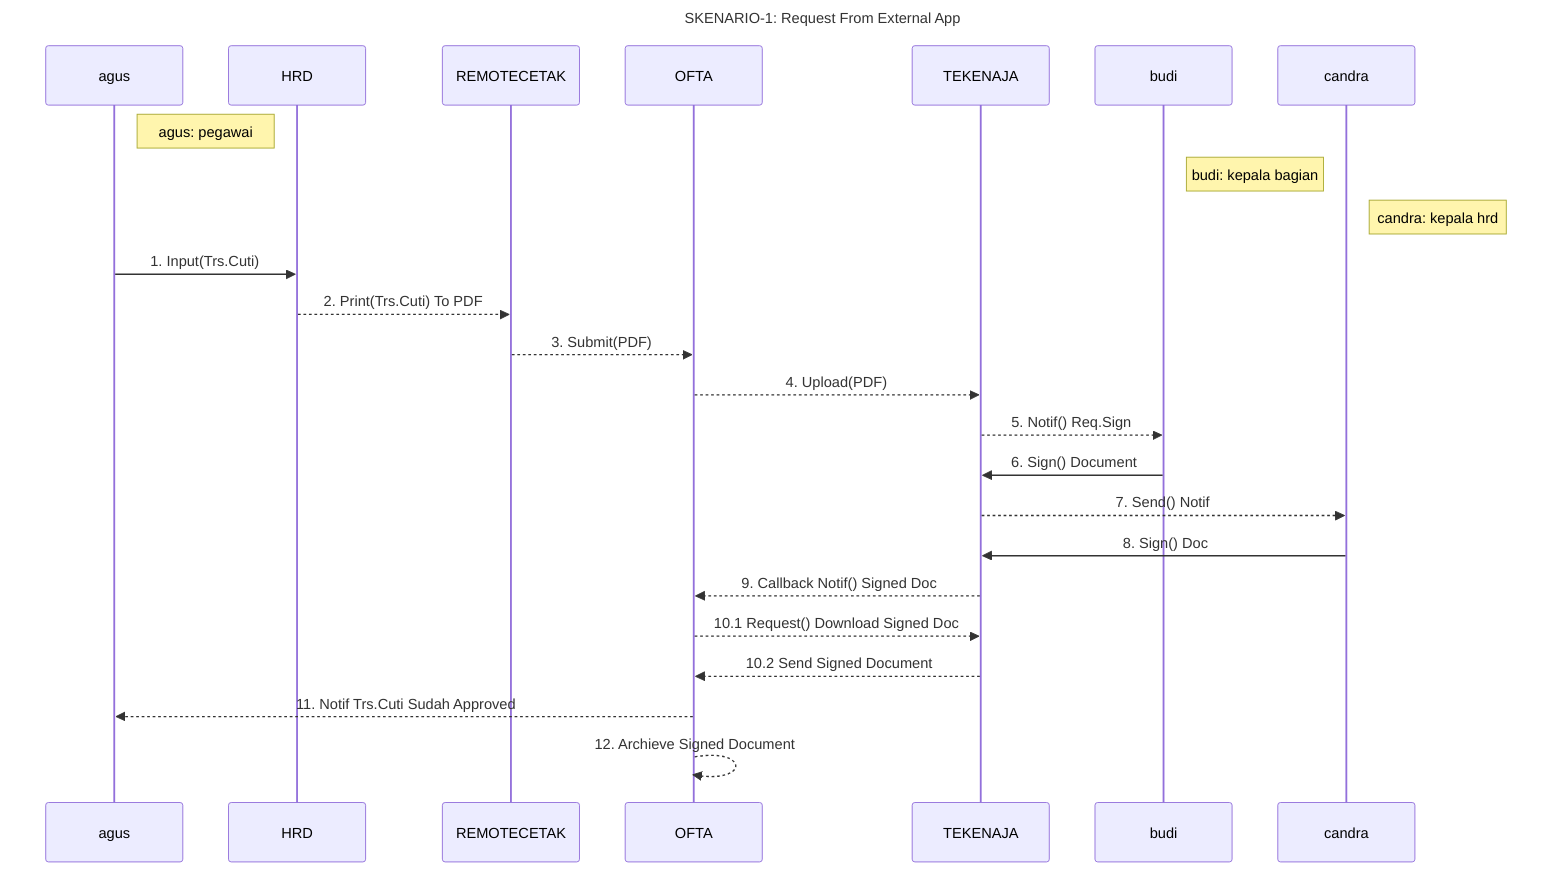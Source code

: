 sequenceDiagram
    title SKENARIO-1: Request From External App

    participant agus
    participant HRD
    participant REMOTECETAK
    participant OFTA
    participant TEKENAJA
    participant budi
    participant candra

    Note right of agus: agus: pegawai
    Note right of budi: budi: kepala bagian
    Note right of candra: candra: kepala hrd
    
    agus ->> HRD: 1. Input(Trs.Cuti)
    HRD -->> REMOTECETAK: 2. Print(Trs.Cuti) To PDF
    REMOTECETAK -->> OFTA: 3. Submit(PDF)
    OFTA -->> TEKENAJA: 4. Upload(PDF)
    TEKENAJA -->> budi: 5. Notif() Req.Sign
    budi ->> TEKENAJA: 6. Sign() Document
    TEKENAJA -->> candra: 7. Send() Notif
    candra ->> TEKENAJA: 8. Sign() Doc
    TEKENAJA -->> OFTA: 9. Callback Notif() Signed Doc
    OFTA -->> TEKENAJA: 10.1 Request() Download Signed Doc
    TEKENAJA -->> OFTA: 10.2 Send Signed Document
    OFTA -->> agus: 11. Notif Trs.Cuti Sudah Approved
    OFTA -->> OFTA: 12. Archieve Signed Document
